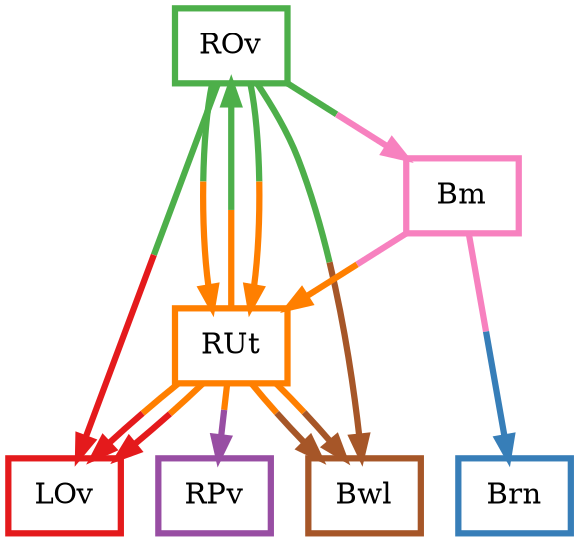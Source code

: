 digraph barS {
	{
		rank=same
	4 [shape=box,penwidth=3,colorscheme=set19,color=3,label="ROv"]
	}
	{
		rank=same
		5 [shape=box,penwidth=3,colorscheme=set19,color=4,label="RPv"]
		3 [shape=box,penwidth=3,colorscheme=set19,color=1,label="LOv"]
		2 [shape=box,penwidth=3,colorscheme=set19,color=7,label="Bwl"]
		1 [shape=box,penwidth=3,colorscheme=set19,color=2,label="Brn"]
	}
	6 [shape=box,penwidth=3,colorscheme=set19,color=5,label="RUt"]
	0 [shape=box,penwidth=3,colorscheme=set19,color=8,label="Bm"]
	6 -> 3 [penwidth=3,colorscheme=set19,color="5;0.5:1"]
	6 -> 2 [penwidth=3,colorscheme=set19,color="5;0.5:7"]
	6 -> 4 [penwidth=3,colorscheme=set19,color="5;0.5:3"]
	6 -> 3 [penwidth=3,colorscheme=set19,color="5;0.5:1"]
	6 -> 2 [penwidth=3,colorscheme=set19,color="5;0.5:7"]
	6 -> 5 [penwidth=3,colorscheme=set19,color="5;0.5:4"]
	4 -> 0 [penwidth=3,colorscheme=set19,color="3;0.5:8"]
	4 -> 6 [penwidth=3,colorscheme=set19,color="3;0.5:5"]
	4 -> 3 [penwidth=3,colorscheme=set19,color="3;0.5:1"]
	4 -> 2 [penwidth=3,colorscheme=set19,color="3;0.5:7"]
	4 -> 6 [penwidth=3,colorscheme=set19,color="3;0.5:5"]
	0 -> 1 [penwidth=3,colorscheme=set19,color="8;0.5:2"]
	0 -> 6 [penwidth=3,colorscheme=set19,color="8;0.5:5"]
}
